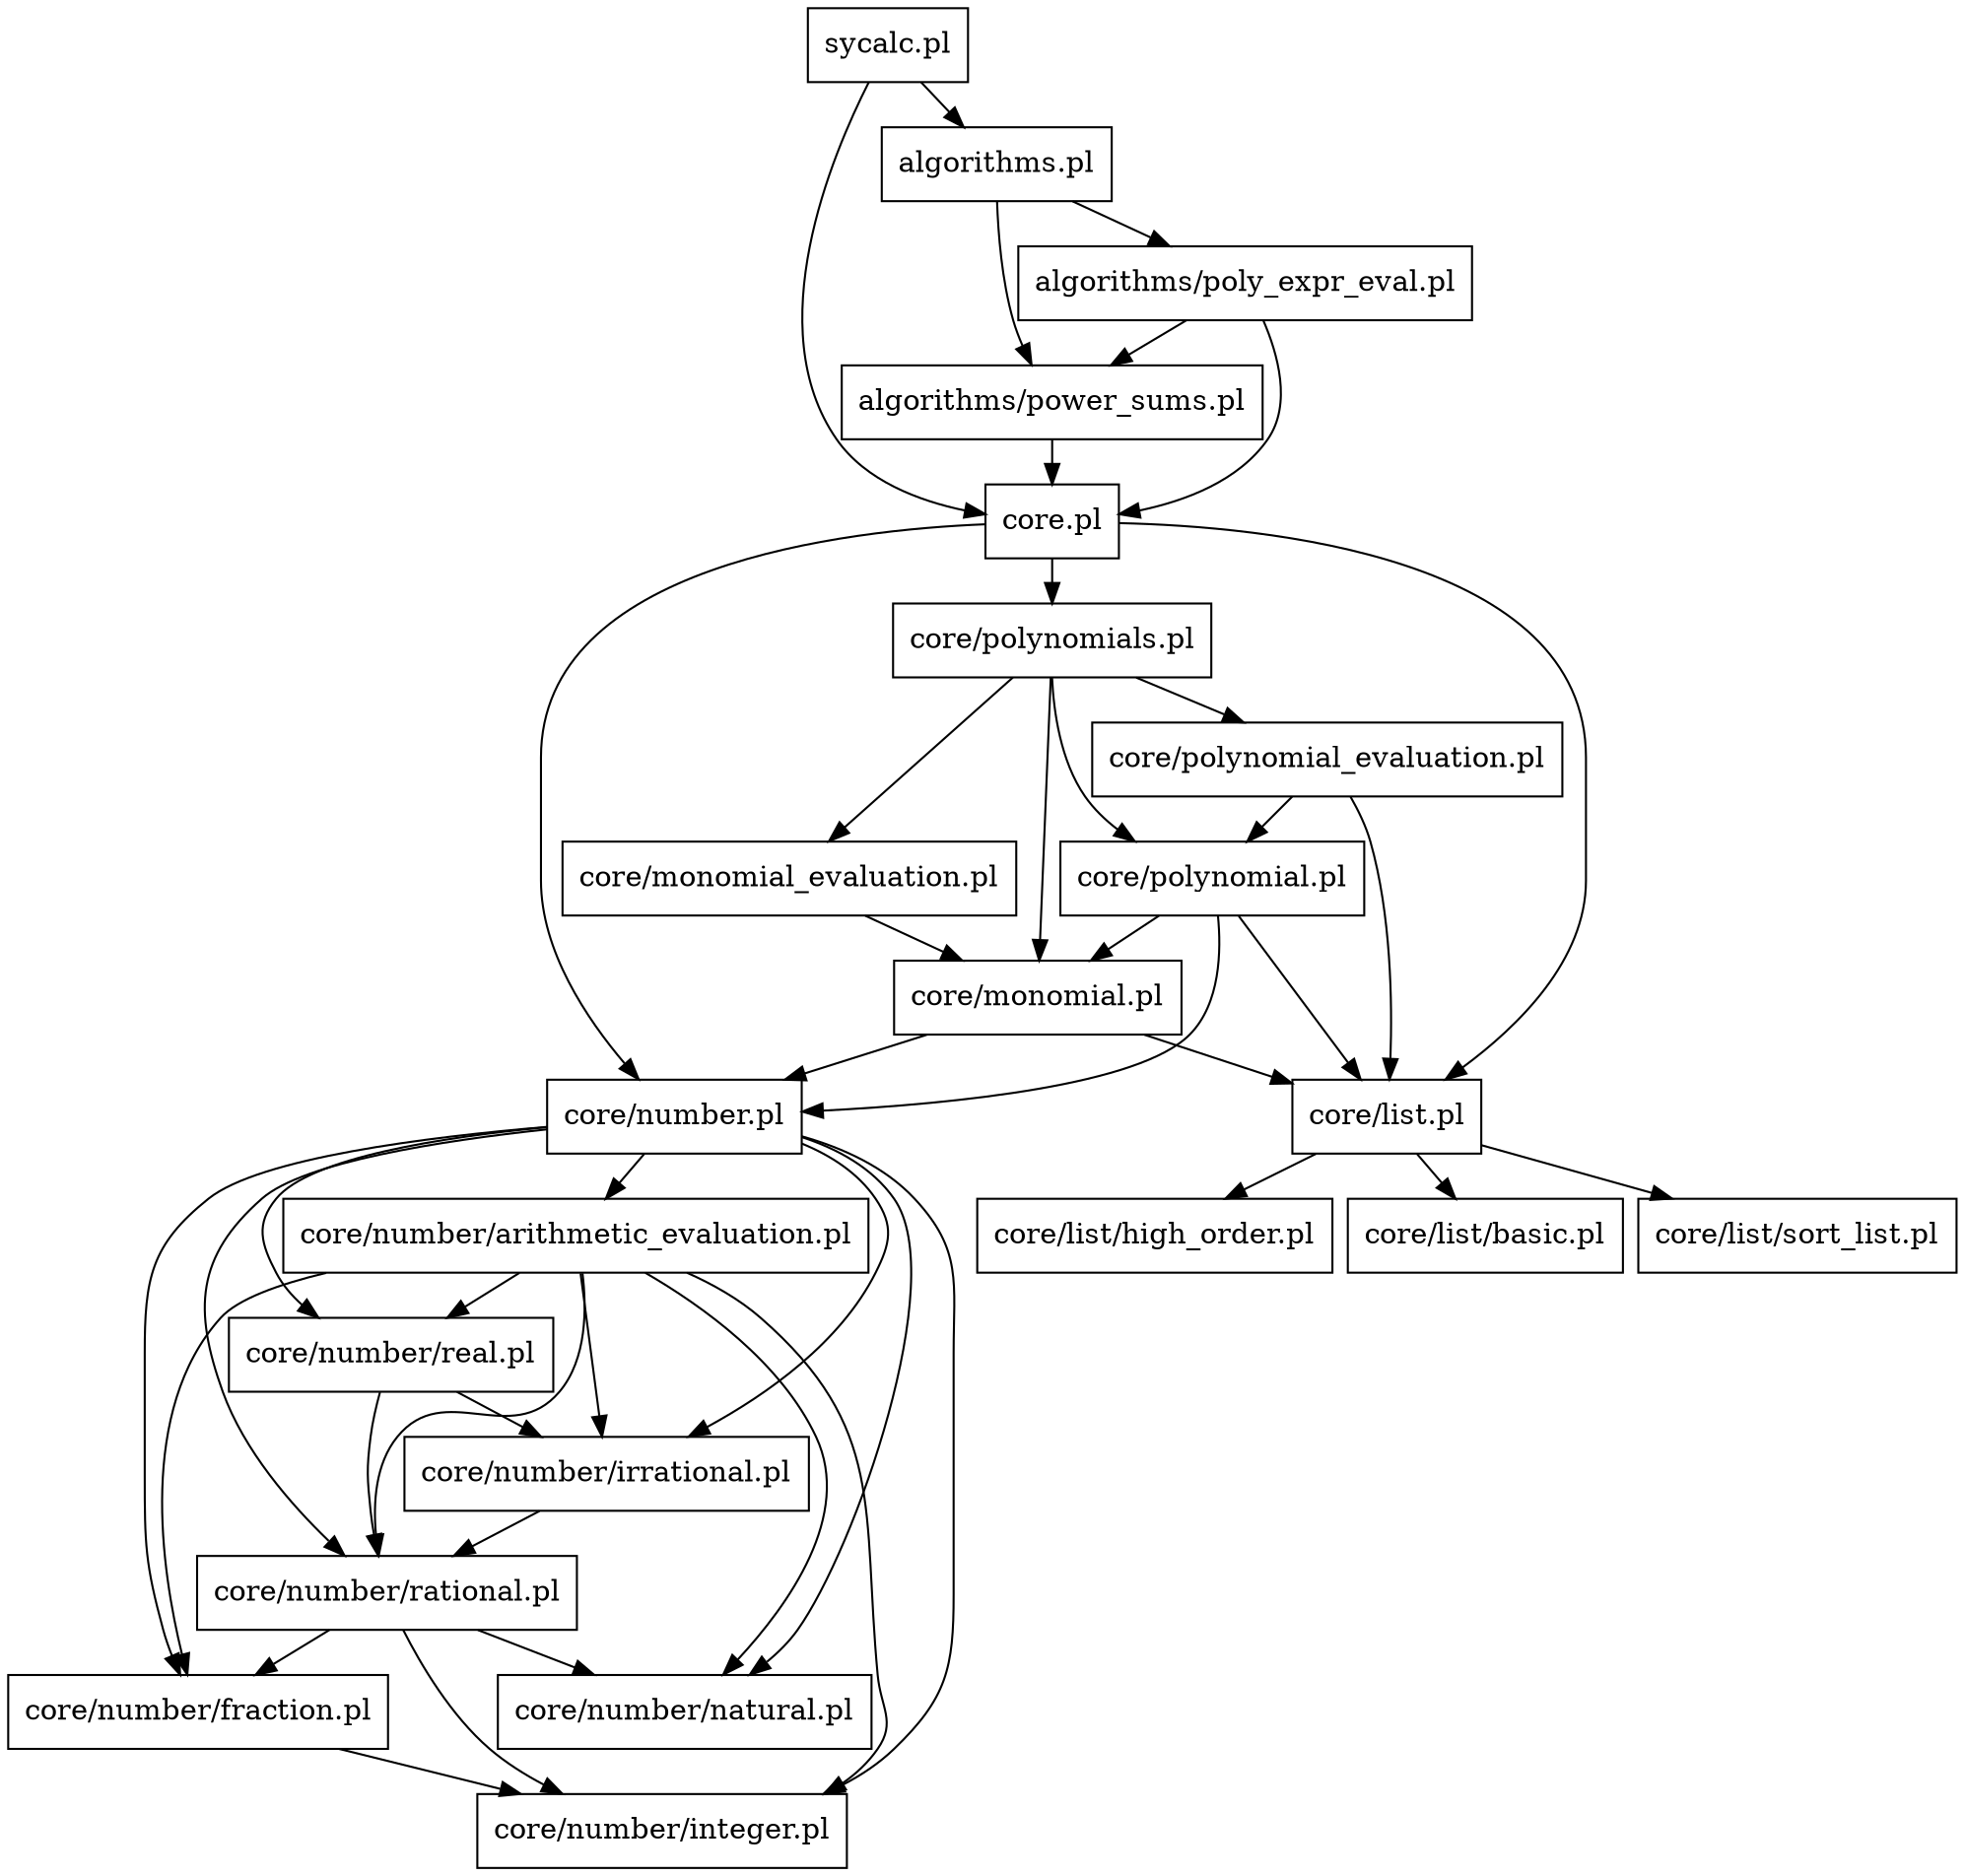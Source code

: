 digraph file_graph {
node [shape=rectangle]
nodesep = 0.1
ranksep = 0.3
"sycalc.pl" -> "algorithms.pl"
"sycalc.pl" -> "core.pl"
"core.pl" -> "core/number.pl"
"core.pl" -> "core/list.pl"
"core.pl" -> "core/polynomials.pl"
"algorithms.pl" -> "algorithms/power_sums.pl"
"algorithms.pl" -> "algorithms/poly_expr_eval.pl"
"core/number.pl" -> "core/number/natural.pl"
"core/number.pl" -> "core/number/rational.pl"
"core/number.pl" -> "core/number/real.pl"
"core/number.pl" -> "core/number/fraction.pl"
"core/number.pl" -> "core/number/integer.pl"
"core/number.pl" -> "core/number/irrational.pl"
"core/number.pl" -> "core/number/arithmetic_evaluation.pl"
"core/list.pl" -> "core/list/basic.pl"
"core/list.pl" -> "core/list/sort_list.pl"
"core/list.pl" -> "core/list/high_order.pl"
"core/polynomials.pl" -> "core/polynomial_evaluation.pl"
"core/polynomials.pl" -> "core/polynomial.pl"
"core/polynomials.pl" -> "core/monomial_evaluation.pl"
"core/polynomials.pl" -> "core/monomial.pl"
"algorithms/power_sums.pl" -> "core.pl"
"algorithms/poly_expr_eval.pl" -> "core.pl"
"algorithms/poly_expr_eval.pl" -> "algorithms/power_sums.pl"
"core/number/fraction.pl" -> "core/number/integer.pl"
"core/number/rational.pl" -> "core/number/natural.pl"
"core/number/rational.pl" -> "core/number/fraction.pl"
"core/number/rational.pl" -> "core/number/integer.pl"
"core/number/irrational.pl" -> "core/number/rational.pl"
"core/number/real.pl" -> "core/number/rational.pl"
"core/number/real.pl" -> "core/number/irrational.pl"
"core/number/arithmetic_evaluation.pl" -> "core/number/natural.pl"
"core/number/arithmetic_evaluation.pl" -> "core/number/rational.pl"
"core/number/arithmetic_evaluation.pl" -> "core/number/real.pl"
"core/number/arithmetic_evaluation.pl" -> "core/number/fraction.pl"
"core/number/arithmetic_evaluation.pl" -> "core/number/integer.pl"
"core/number/arithmetic_evaluation.pl" -> "core/number/irrational.pl"
"core/monomial.pl" -> "core/number.pl"
"core/monomial.pl" -> "core/list.pl"
"core/monomial_evaluation.pl" -> "core/monomial.pl"
"core/polynomial.pl" -> "core/number.pl"
"core/polynomial.pl" -> "core/list.pl"
"core/polynomial.pl" -> "core/monomial.pl"
"core/polynomial_evaluation.pl" -> "core/list.pl"
"core/polynomial_evaluation.pl" -> "core/polynomial.pl"
}
